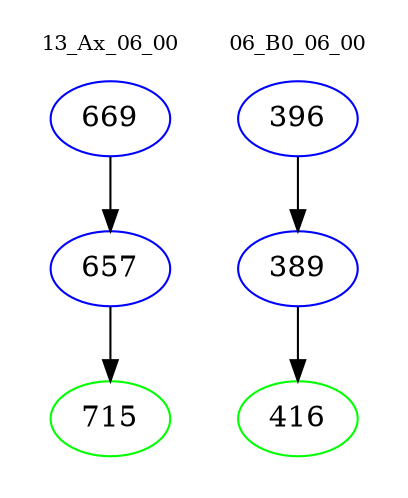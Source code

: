 digraph{
subgraph cluster_0 {
color = white
label = "13_Ax_06_00";
fontsize=10;
T0_669 [label="669", color="blue"]
T0_669 -> T0_657 [color="black"]
T0_657 [label="657", color="blue"]
T0_657 -> T0_715 [color="black"]
T0_715 [label="715", color="green"]
}
subgraph cluster_1 {
color = white
label = "06_B0_06_00";
fontsize=10;
T1_396 [label="396", color="blue"]
T1_396 -> T1_389 [color="black"]
T1_389 [label="389", color="blue"]
T1_389 -> T1_416 [color="black"]
T1_416 [label="416", color="green"]
}
}
